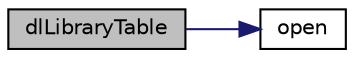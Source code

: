 digraph "dlLibraryTable"
{
  bgcolor="transparent";
  edge [fontname="Helvetica",fontsize="10",labelfontname="Helvetica",labelfontsize="10"];
  node [fontname="Helvetica",fontsize="10",shape=record];
  rankdir="LR";
  Node1 [label="dlLibraryTable",height=0.2,width=0.4,color="black", fillcolor="grey75", style="filled" fontcolor="black"];
  Node1 -> Node2 [color="midnightblue",fontsize="10",style="solid",fontname="Helvetica"];
  Node2 [label="open",height=0.2,width=0.4,color="black",URL="$classFoam_1_1dlLibraryTable.html#a0a66c86ed0536f4e369a43cc66fd3974",tooltip="Open named, but unopened libraries. These names will normally have been added with the append() metho..."];
}
